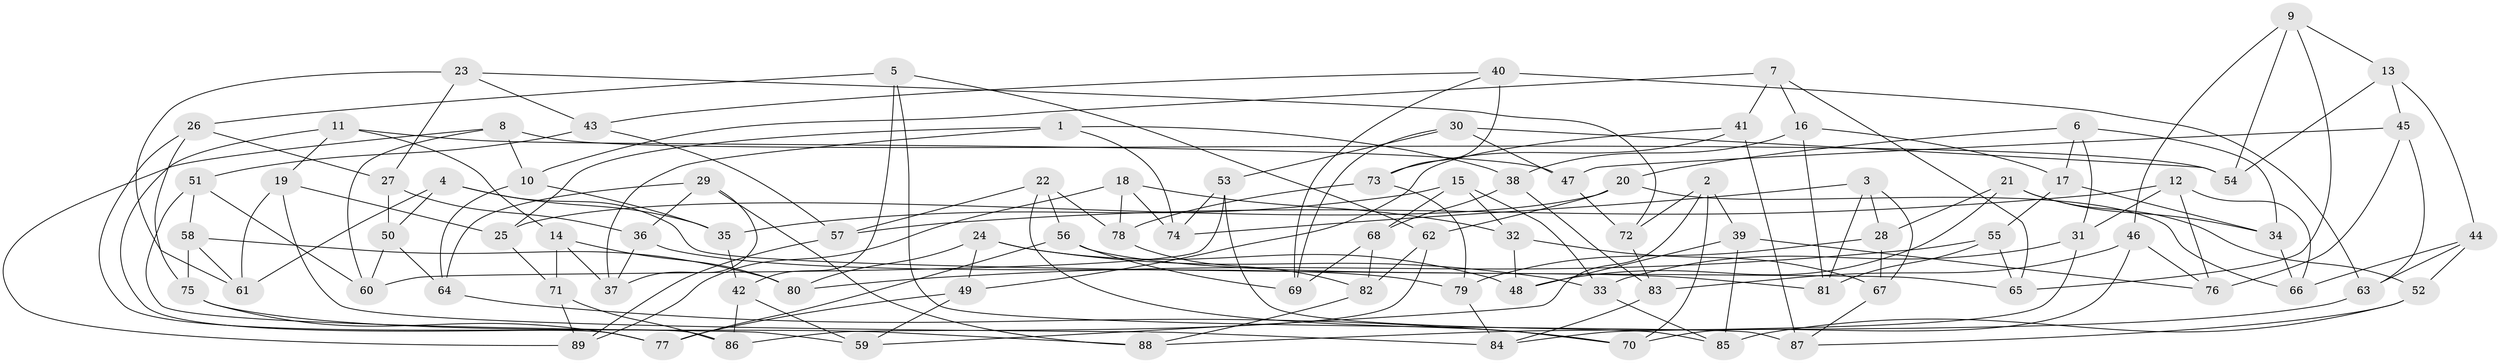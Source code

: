 // coarse degree distribution, {6: 0.6153846153846154, 5: 0.07692307692307693, 4: 0.3076923076923077}
// Generated by graph-tools (version 1.1) at 2025/24/03/03/25 07:24:29]
// undirected, 89 vertices, 178 edges
graph export_dot {
graph [start="1"]
  node [color=gray90,style=filled];
  1;
  2;
  3;
  4;
  5;
  6;
  7;
  8;
  9;
  10;
  11;
  12;
  13;
  14;
  15;
  16;
  17;
  18;
  19;
  20;
  21;
  22;
  23;
  24;
  25;
  26;
  27;
  28;
  29;
  30;
  31;
  32;
  33;
  34;
  35;
  36;
  37;
  38;
  39;
  40;
  41;
  42;
  43;
  44;
  45;
  46;
  47;
  48;
  49;
  50;
  51;
  52;
  53;
  54;
  55;
  56;
  57;
  58;
  59;
  60;
  61;
  62;
  63;
  64;
  65;
  66;
  67;
  68;
  69;
  70;
  71;
  72;
  73;
  74;
  75;
  76;
  77;
  78;
  79;
  80;
  81;
  82;
  83;
  84;
  85;
  86;
  87;
  88;
  89;
  1 -- 37;
  1 -- 74;
  1 -- 38;
  1 -- 25;
  2 -- 72;
  2 -- 70;
  2 -- 39;
  2 -- 59;
  3 -- 67;
  3 -- 74;
  3 -- 81;
  3 -- 28;
  4 -- 50;
  4 -- 65;
  4 -- 61;
  4 -- 35;
  5 -- 42;
  5 -- 87;
  5 -- 26;
  5 -- 62;
  6 -- 20;
  6 -- 31;
  6 -- 17;
  6 -- 34;
  7 -- 65;
  7 -- 16;
  7 -- 41;
  7 -- 10;
  8 -- 10;
  8 -- 89;
  8 -- 54;
  8 -- 60;
  9 -- 65;
  9 -- 54;
  9 -- 46;
  9 -- 13;
  10 -- 64;
  10 -- 35;
  11 -- 86;
  11 -- 14;
  11 -- 19;
  11 -- 47;
  12 -- 57;
  12 -- 66;
  12 -- 31;
  12 -- 76;
  13 -- 45;
  13 -- 44;
  13 -- 54;
  14 -- 71;
  14 -- 37;
  14 -- 80;
  15 -- 33;
  15 -- 68;
  15 -- 32;
  15 -- 35;
  16 -- 81;
  16 -- 17;
  16 -- 38;
  17 -- 55;
  17 -- 34;
  18 -- 89;
  18 -- 78;
  18 -- 32;
  18 -- 74;
  19 -- 25;
  19 -- 61;
  19 -- 84;
  20 -- 25;
  20 -- 66;
  20 -- 62;
  21 -- 28;
  21 -- 48;
  21 -- 52;
  21 -- 34;
  22 -- 78;
  22 -- 70;
  22 -- 56;
  22 -- 57;
  23 -- 72;
  23 -- 43;
  23 -- 27;
  23 -- 61;
  24 -- 49;
  24 -- 48;
  24 -- 33;
  24 -- 80;
  25 -- 71;
  26 -- 75;
  26 -- 77;
  26 -- 27;
  27 -- 36;
  27 -- 50;
  28 -- 79;
  28 -- 67;
  29 -- 37;
  29 -- 36;
  29 -- 64;
  29 -- 88;
  30 -- 69;
  30 -- 47;
  30 -- 54;
  30 -- 53;
  31 -- 84;
  31 -- 33;
  32 -- 67;
  32 -- 48;
  33 -- 85;
  34 -- 66;
  35 -- 42;
  36 -- 37;
  36 -- 79;
  38 -- 83;
  38 -- 68;
  39 -- 48;
  39 -- 85;
  39 -- 76;
  40 -- 43;
  40 -- 69;
  40 -- 63;
  40 -- 73;
  41 -- 49;
  41 -- 73;
  41 -- 87;
  42 -- 59;
  42 -- 86;
  43 -- 51;
  43 -- 57;
  44 -- 52;
  44 -- 63;
  44 -- 66;
  45 -- 47;
  45 -- 63;
  45 -- 76;
  46 -- 70;
  46 -- 76;
  46 -- 83;
  47 -- 72;
  49 -- 59;
  49 -- 77;
  50 -- 60;
  50 -- 64;
  51 -- 60;
  51 -- 59;
  51 -- 58;
  52 -- 85;
  52 -- 87;
  53 -- 85;
  53 -- 60;
  53 -- 74;
  55 -- 80;
  55 -- 65;
  55 -- 81;
  56 -- 77;
  56 -- 69;
  56 -- 81;
  57 -- 89;
  58 -- 61;
  58 -- 80;
  58 -- 75;
  62 -- 82;
  62 -- 86;
  63 -- 88;
  64 -- 70;
  67 -- 87;
  68 -- 82;
  68 -- 69;
  71 -- 86;
  71 -- 89;
  72 -- 83;
  73 -- 79;
  73 -- 78;
  75 -- 88;
  75 -- 77;
  78 -- 82;
  79 -- 84;
  82 -- 88;
  83 -- 84;
}
